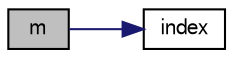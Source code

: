 digraph "m"
{
  bgcolor="transparent";
  edge [fontname="FreeSans",fontsize="10",labelfontname="FreeSans",labelfontsize="10"];
  node [fontname="FreeSans",fontsize="10",shape=record];
  rankdir="LR";
  Node131 [label="m",height=0.2,width=0.4,color="black", fillcolor="grey75", style="filled", fontcolor="black"];
  Node131 -> Node132 [color="midnightblue",fontsize="10",style="solid",fontname="FreeSans"];
  Node132 [label="index",height=0.2,width=0.4,color="black",URL="$a21674.html#a5b45e560ea9669af82205fb6711d24b7",tooltip="Return index into m. "];
}
